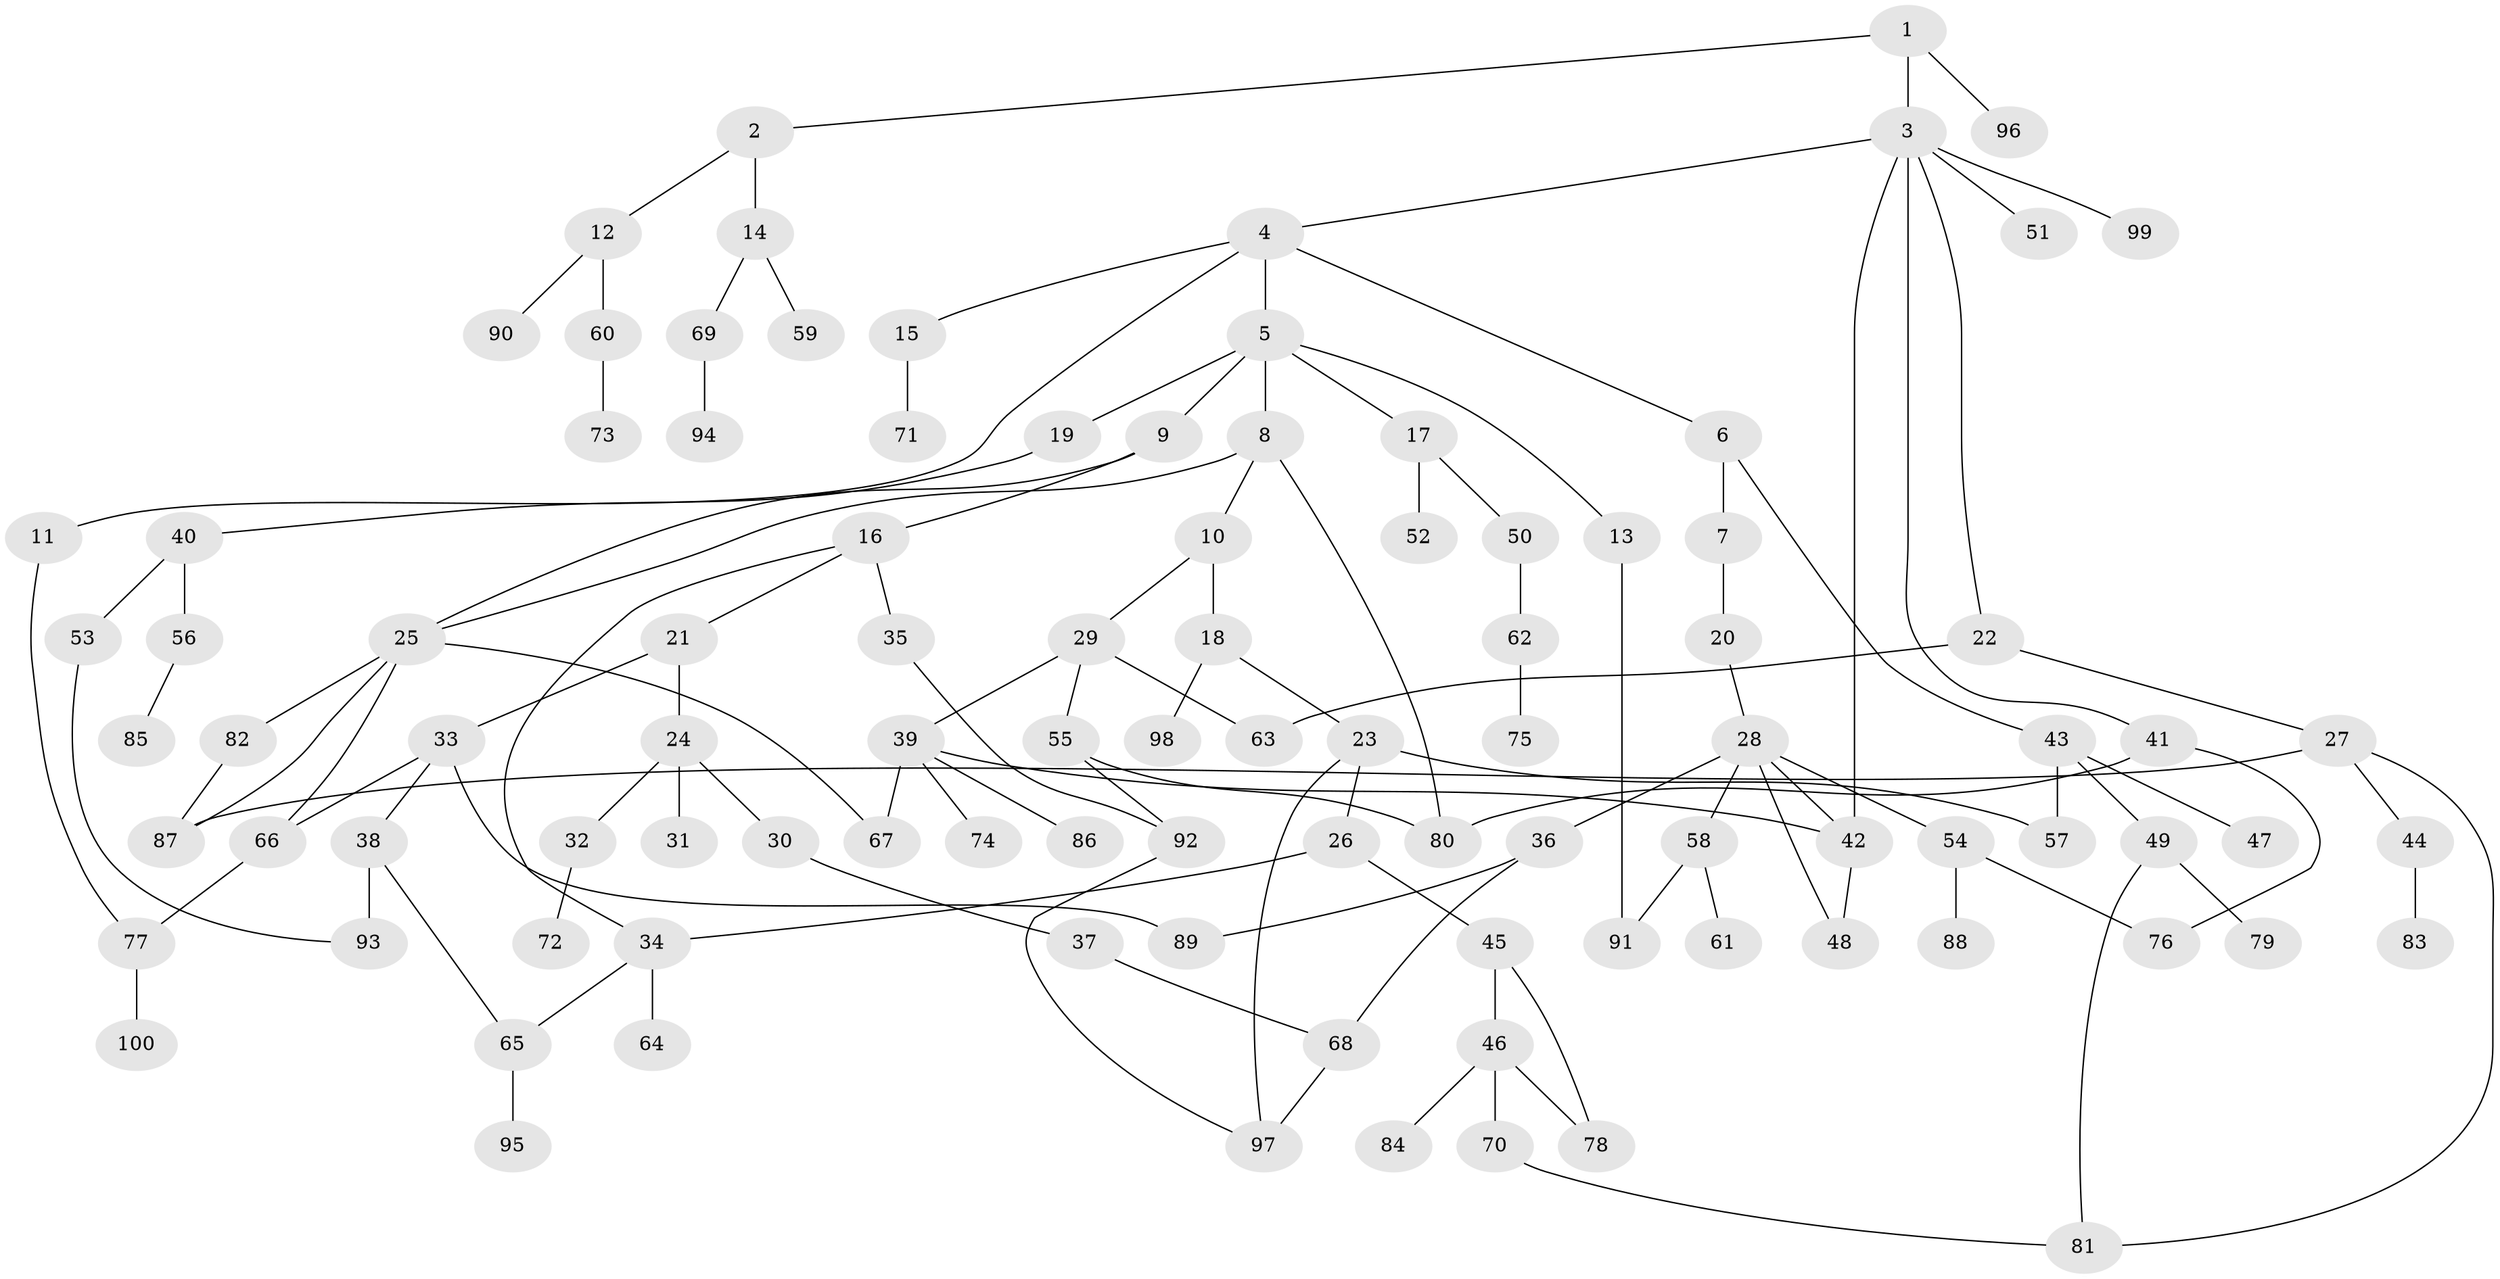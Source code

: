 // Generated by graph-tools (version 1.1) at 2025/11/02/21/25 10:11:06]
// undirected, 100 vertices, 125 edges
graph export_dot {
graph [start="1"]
  node [color=gray90,style=filled];
  1;
  2;
  3;
  4;
  5;
  6;
  7;
  8;
  9;
  10;
  11;
  12;
  13;
  14;
  15;
  16;
  17;
  18;
  19;
  20;
  21;
  22;
  23;
  24;
  25;
  26;
  27;
  28;
  29;
  30;
  31;
  32;
  33;
  34;
  35;
  36;
  37;
  38;
  39;
  40;
  41;
  42;
  43;
  44;
  45;
  46;
  47;
  48;
  49;
  50;
  51;
  52;
  53;
  54;
  55;
  56;
  57;
  58;
  59;
  60;
  61;
  62;
  63;
  64;
  65;
  66;
  67;
  68;
  69;
  70;
  71;
  72;
  73;
  74;
  75;
  76;
  77;
  78;
  79;
  80;
  81;
  82;
  83;
  84;
  85;
  86;
  87;
  88;
  89;
  90;
  91;
  92;
  93;
  94;
  95;
  96;
  97;
  98;
  99;
  100;
  1 -- 2;
  1 -- 3;
  1 -- 96;
  2 -- 12;
  2 -- 14;
  3 -- 4;
  3 -- 22;
  3 -- 41;
  3 -- 51;
  3 -- 99;
  3 -- 42;
  4 -- 5;
  4 -- 6;
  4 -- 11;
  4 -- 15;
  5 -- 8;
  5 -- 9;
  5 -- 13;
  5 -- 17;
  5 -- 19;
  6 -- 7;
  6 -- 43;
  7 -- 20;
  8 -- 10;
  8 -- 80;
  8 -- 25;
  9 -- 16;
  9 -- 25;
  10 -- 18;
  10 -- 29;
  11 -- 77;
  12 -- 60;
  12 -- 90;
  13 -- 91;
  14 -- 59;
  14 -- 69;
  15 -- 71;
  16 -- 21;
  16 -- 35;
  16 -- 34;
  17 -- 50;
  17 -- 52;
  18 -- 23;
  18 -- 98;
  19 -- 40;
  20 -- 28;
  21 -- 24;
  21 -- 33;
  22 -- 27;
  22 -- 63;
  23 -- 26;
  23 -- 57;
  23 -- 97;
  24 -- 30;
  24 -- 31;
  24 -- 32;
  25 -- 66;
  25 -- 82;
  25 -- 87;
  25 -- 67;
  26 -- 34;
  26 -- 45;
  27 -- 44;
  27 -- 81;
  27 -- 87;
  28 -- 36;
  28 -- 42;
  28 -- 54;
  28 -- 58;
  28 -- 48;
  29 -- 39;
  29 -- 55;
  29 -- 63;
  30 -- 37;
  32 -- 72;
  33 -- 38;
  33 -- 89;
  33 -- 66;
  34 -- 64;
  34 -- 65;
  35 -- 92;
  36 -- 89;
  36 -- 68;
  37 -- 68;
  38 -- 93;
  38 -- 65;
  39 -- 67;
  39 -- 74;
  39 -- 86;
  39 -- 42;
  40 -- 53;
  40 -- 56;
  41 -- 80;
  41 -- 76;
  42 -- 48;
  43 -- 47;
  43 -- 49;
  43 -- 57;
  44 -- 83;
  45 -- 46;
  45 -- 78;
  46 -- 70;
  46 -- 78;
  46 -- 84;
  49 -- 79;
  49 -- 81;
  50 -- 62;
  53 -- 93;
  54 -- 76;
  54 -- 88;
  55 -- 92;
  55 -- 80;
  56 -- 85;
  58 -- 61;
  58 -- 91;
  60 -- 73;
  62 -- 75;
  65 -- 95;
  66 -- 77;
  68 -- 97;
  69 -- 94;
  70 -- 81;
  77 -- 100;
  82 -- 87;
  92 -- 97;
}
